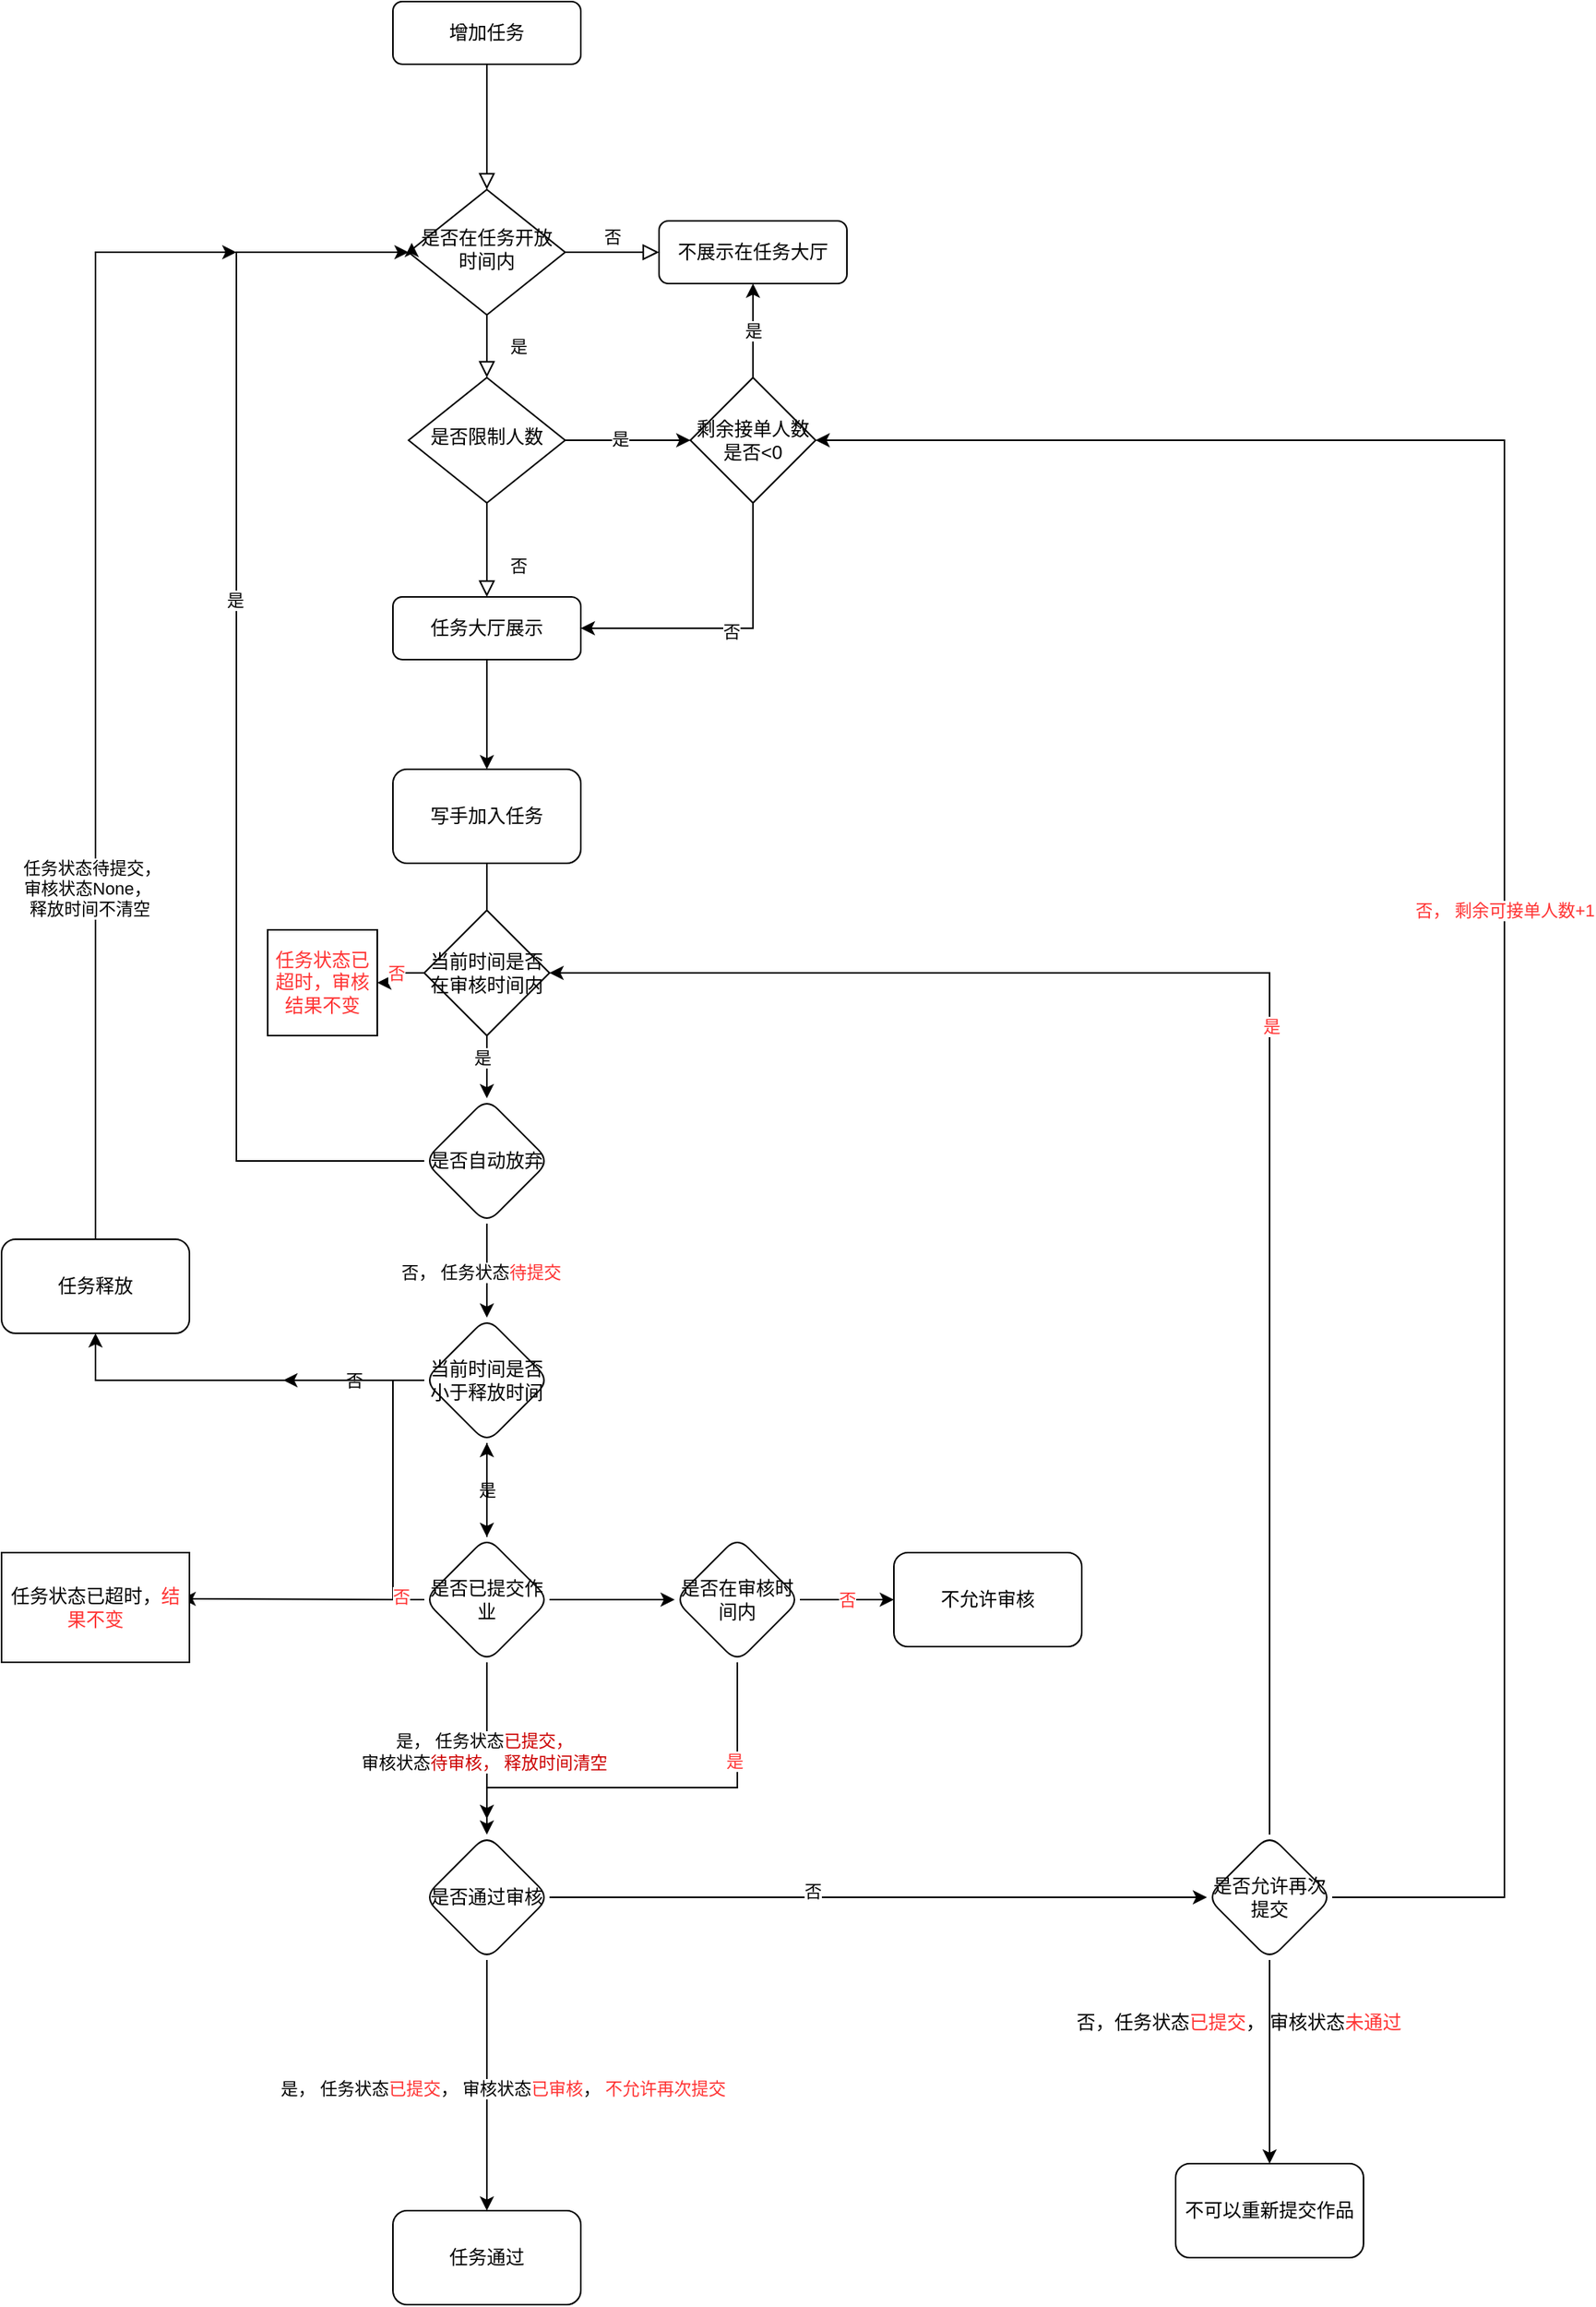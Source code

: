 <mxfile version="16.1.0" type="github">
  <diagram id="C5RBs43oDa-KdzZeNtuy" name="Page-1">
    <mxGraphModel dx="1162" dy="769" grid="1" gridSize="10" guides="1" tooltips="1" connect="1" arrows="1" fold="1" page="1" pageScale="1" pageWidth="827" pageHeight="1169" math="0" shadow="0">
      <root>
        <mxCell id="WIyWlLk6GJQsqaUBKTNV-0" />
        <mxCell id="WIyWlLk6GJQsqaUBKTNV-1" parent="WIyWlLk6GJQsqaUBKTNV-0" />
        <mxCell id="H4f37EzpckaBXg0xdUO8-129" value="" style="endArrow=classic;html=1;rounded=0;fontColor=#FF3333;" edge="1" parent="WIyWlLk6GJQsqaUBKTNV-1">
          <mxGeometry relative="1" as="geometry">
            <mxPoint x="280" y="1070" as="sourcePoint" />
            <mxPoint x="135" y="1069.5" as="targetPoint" />
          </mxGeometry>
        </mxCell>
        <mxCell id="WIyWlLk6GJQsqaUBKTNV-2" value="" style="rounded=0;html=1;jettySize=auto;orthogonalLoop=1;fontSize=11;endArrow=block;endFill=0;endSize=8;strokeWidth=1;shadow=0;labelBackgroundColor=none;edgeStyle=orthogonalEdgeStyle;" parent="WIyWlLk6GJQsqaUBKTNV-1" source="WIyWlLk6GJQsqaUBKTNV-3" target="WIyWlLk6GJQsqaUBKTNV-6" edge="1">
          <mxGeometry relative="1" as="geometry" />
        </mxCell>
        <mxCell id="WIyWlLk6GJQsqaUBKTNV-3" value="增加任务" style="rounded=1;whiteSpace=wrap;html=1;fontSize=12;glass=0;strokeWidth=1;shadow=0;" parent="WIyWlLk6GJQsqaUBKTNV-1" vertex="1">
          <mxGeometry x="270" y="50" width="120" height="40" as="geometry" />
        </mxCell>
        <mxCell id="WIyWlLk6GJQsqaUBKTNV-4" value="是" style="rounded=0;html=1;jettySize=auto;orthogonalLoop=1;fontSize=11;endArrow=block;endFill=0;endSize=8;strokeWidth=1;shadow=0;labelBackgroundColor=none;edgeStyle=orthogonalEdgeStyle;" parent="WIyWlLk6GJQsqaUBKTNV-1" source="WIyWlLk6GJQsqaUBKTNV-6" target="WIyWlLk6GJQsqaUBKTNV-10" edge="1">
          <mxGeometry y="20" relative="1" as="geometry">
            <mxPoint as="offset" />
          </mxGeometry>
        </mxCell>
        <mxCell id="WIyWlLk6GJQsqaUBKTNV-5" value="否" style="edgeStyle=orthogonalEdgeStyle;rounded=0;html=1;jettySize=auto;orthogonalLoop=1;fontSize=11;endArrow=block;endFill=0;endSize=8;strokeWidth=1;shadow=0;labelBackgroundColor=none;" parent="WIyWlLk6GJQsqaUBKTNV-1" source="WIyWlLk6GJQsqaUBKTNV-6" target="WIyWlLk6GJQsqaUBKTNV-7" edge="1">
          <mxGeometry y="10" relative="1" as="geometry">
            <mxPoint as="offset" />
          </mxGeometry>
        </mxCell>
        <mxCell id="WIyWlLk6GJQsqaUBKTNV-6" value="是否在任务开放时间内" style="rhombus;whiteSpace=wrap;html=1;shadow=0;fontFamily=Helvetica;fontSize=12;align=center;strokeWidth=1;spacing=6;spacingTop=-4;" parent="WIyWlLk6GJQsqaUBKTNV-1" vertex="1">
          <mxGeometry x="280" y="170" width="100" height="80" as="geometry" />
        </mxCell>
        <mxCell id="WIyWlLk6GJQsqaUBKTNV-7" value="不展示在任务大厅" style="rounded=1;whiteSpace=wrap;html=1;fontSize=12;glass=0;strokeWidth=1;shadow=0;" parent="WIyWlLk6GJQsqaUBKTNV-1" vertex="1">
          <mxGeometry x="440" y="190" width="120" height="40" as="geometry" />
        </mxCell>
        <mxCell id="WIyWlLk6GJQsqaUBKTNV-8" value="否" style="rounded=0;html=1;jettySize=auto;orthogonalLoop=1;fontSize=11;endArrow=block;endFill=0;endSize=8;strokeWidth=1;shadow=0;labelBackgroundColor=none;edgeStyle=orthogonalEdgeStyle;" parent="WIyWlLk6GJQsqaUBKTNV-1" source="WIyWlLk6GJQsqaUBKTNV-10" target="WIyWlLk6GJQsqaUBKTNV-11" edge="1">
          <mxGeometry x="0.333" y="20" relative="1" as="geometry">
            <mxPoint as="offset" />
          </mxGeometry>
        </mxCell>
        <mxCell id="H4f37EzpckaBXg0xdUO8-9" value="" style="edgeStyle=orthogonalEdgeStyle;rounded=0;orthogonalLoop=1;jettySize=auto;html=1;" edge="1" parent="WIyWlLk6GJQsqaUBKTNV-1" source="WIyWlLk6GJQsqaUBKTNV-10" target="H4f37EzpckaBXg0xdUO8-7">
          <mxGeometry relative="1" as="geometry" />
        </mxCell>
        <mxCell id="H4f37EzpckaBXg0xdUO8-11" value="是" style="edgeLabel;html=1;align=center;verticalAlign=middle;resizable=0;points=[];" vertex="1" connectable="0" parent="H4f37EzpckaBXg0xdUO8-9">
          <mxGeometry x="-0.125" y="1" relative="1" as="geometry">
            <mxPoint as="offset" />
          </mxGeometry>
        </mxCell>
        <mxCell id="WIyWlLk6GJQsqaUBKTNV-10" value="是否限制人数" style="rhombus;whiteSpace=wrap;html=1;shadow=0;fontFamily=Helvetica;fontSize=12;align=center;strokeWidth=1;spacing=6;spacingTop=-4;" parent="WIyWlLk6GJQsqaUBKTNV-1" vertex="1">
          <mxGeometry x="280" y="290" width="100" height="80" as="geometry" />
        </mxCell>
        <mxCell id="H4f37EzpckaBXg0xdUO8-15" value="" style="edgeStyle=orthogonalEdgeStyle;rounded=0;orthogonalLoop=1;jettySize=auto;html=1;" edge="1" parent="WIyWlLk6GJQsqaUBKTNV-1" source="WIyWlLk6GJQsqaUBKTNV-11" target="H4f37EzpckaBXg0xdUO8-14">
          <mxGeometry relative="1" as="geometry" />
        </mxCell>
        <mxCell id="WIyWlLk6GJQsqaUBKTNV-11" value="任务大厅展示" style="rounded=1;whiteSpace=wrap;html=1;fontSize=12;glass=0;strokeWidth=1;shadow=0;" parent="WIyWlLk6GJQsqaUBKTNV-1" vertex="1">
          <mxGeometry x="270" y="430" width="120" height="40" as="geometry" />
        </mxCell>
        <mxCell id="H4f37EzpckaBXg0xdUO8-10" value="是" style="edgeStyle=orthogonalEdgeStyle;rounded=0;orthogonalLoop=1;jettySize=auto;html=1;" edge="1" parent="WIyWlLk6GJQsqaUBKTNV-1" source="H4f37EzpckaBXg0xdUO8-7" target="WIyWlLk6GJQsqaUBKTNV-7">
          <mxGeometry relative="1" as="geometry" />
        </mxCell>
        <mxCell id="H4f37EzpckaBXg0xdUO8-12" style="edgeStyle=orthogonalEdgeStyle;rounded=0;orthogonalLoop=1;jettySize=auto;html=1;entryX=1;entryY=0.5;entryDx=0;entryDy=0;" edge="1" parent="WIyWlLk6GJQsqaUBKTNV-1" source="H4f37EzpckaBXg0xdUO8-7" target="WIyWlLk6GJQsqaUBKTNV-11">
          <mxGeometry relative="1" as="geometry">
            <Array as="points">
              <mxPoint x="500" y="450" />
            </Array>
          </mxGeometry>
        </mxCell>
        <mxCell id="H4f37EzpckaBXg0xdUO8-13" value="否" style="edgeLabel;html=1;align=center;verticalAlign=middle;resizable=0;points=[];" vertex="1" connectable="0" parent="H4f37EzpckaBXg0xdUO8-12">
          <mxGeometry x="-0.011" y="2" relative="1" as="geometry">
            <mxPoint as="offset" />
          </mxGeometry>
        </mxCell>
        <mxCell id="H4f37EzpckaBXg0xdUO8-7" value="剩余接单人数是否&amp;lt;0" style="rhombus;whiteSpace=wrap;html=1;" vertex="1" parent="WIyWlLk6GJQsqaUBKTNV-1">
          <mxGeometry x="460" y="290" width="80" height="80" as="geometry" />
        </mxCell>
        <mxCell id="H4f37EzpckaBXg0xdUO8-22" value="" style="edgeStyle=orthogonalEdgeStyle;rounded=0;orthogonalLoop=1;jettySize=auto;html=1;startArrow=none;" edge="1" parent="WIyWlLk6GJQsqaUBKTNV-1" source="H4f37EzpckaBXg0xdUO8-86" target="H4f37EzpckaBXg0xdUO8-21">
          <mxGeometry relative="1" as="geometry" />
        </mxCell>
        <mxCell id="H4f37EzpckaBXg0xdUO8-88" value="是" style="edgeLabel;html=1;align=center;verticalAlign=middle;resizable=0;points=[];fontColor=#000000;" vertex="1" connectable="0" parent="H4f37EzpckaBXg0xdUO8-22">
          <mxGeometry x="-0.3" y="-3" relative="1" as="geometry">
            <mxPoint as="offset" />
          </mxGeometry>
        </mxCell>
        <mxCell id="H4f37EzpckaBXg0xdUO8-14" value="写手加入任务" style="whiteSpace=wrap;html=1;rounded=1;glass=0;strokeWidth=1;shadow=0;" vertex="1" parent="WIyWlLk6GJQsqaUBKTNV-1">
          <mxGeometry x="270" y="540" width="120" height="60" as="geometry" />
        </mxCell>
        <mxCell id="H4f37EzpckaBXg0xdUO8-31" value="" style="edgeStyle=orthogonalEdgeStyle;rounded=0;orthogonalLoop=1;jettySize=auto;html=1;entryX=0;entryY=0.5;entryDx=0;entryDy=0;" edge="1" parent="WIyWlLk6GJQsqaUBKTNV-1" source="H4f37EzpckaBXg0xdUO8-21" target="WIyWlLk6GJQsqaUBKTNV-6">
          <mxGeometry relative="1" as="geometry">
            <mxPoint x="150" y="220" as="targetPoint" />
            <Array as="points">
              <mxPoint x="170" y="790" />
              <mxPoint x="170" y="210" />
            </Array>
          </mxGeometry>
        </mxCell>
        <mxCell id="H4f37EzpckaBXg0xdUO8-32" value="是" style="edgeLabel;html=1;align=center;verticalAlign=middle;resizable=0;points=[];" vertex="1" connectable="0" parent="H4f37EzpckaBXg0xdUO8-31">
          <mxGeometry x="0.181" y="1" relative="1" as="geometry">
            <mxPoint as="offset" />
          </mxGeometry>
        </mxCell>
        <mxCell id="H4f37EzpckaBXg0xdUO8-34" value="" style="edgeStyle=orthogonalEdgeStyle;rounded=0;orthogonalLoop=1;jettySize=auto;html=1;fontColor=#FF3333;" edge="1" parent="WIyWlLk6GJQsqaUBKTNV-1" source="H4f37EzpckaBXg0xdUO8-21" target="H4f37EzpckaBXg0xdUO8-33">
          <mxGeometry relative="1" as="geometry" />
        </mxCell>
        <mxCell id="H4f37EzpckaBXg0xdUO8-35" value="&lt;span style=&quot;color: rgb(0 , 0 , 0)&quot;&gt;否， 任务状态&lt;/span&gt;&lt;font color=&quot;#ff3333&quot;&gt;待提交&lt;/font&gt;" style="edgeLabel;html=1;align=center;verticalAlign=middle;resizable=0;points=[];fontColor=#FF3333;" vertex="1" connectable="0" parent="H4f37EzpckaBXg0xdUO8-34">
          <mxGeometry x="0.025" y="-4" relative="1" as="geometry">
            <mxPoint as="offset" />
          </mxGeometry>
        </mxCell>
        <mxCell id="H4f37EzpckaBXg0xdUO8-21" value="是否自动放弃" style="rhombus;whiteSpace=wrap;html=1;rounded=1;glass=0;strokeWidth=1;shadow=0;" vertex="1" parent="WIyWlLk6GJQsqaUBKTNV-1">
          <mxGeometry x="290" y="750" width="80" height="80" as="geometry" />
        </mxCell>
        <mxCell id="H4f37EzpckaBXg0xdUO8-27" style="edgeStyle=orthogonalEdgeStyle;rounded=0;orthogonalLoop=1;jettySize=auto;html=1;exitX=0;exitY=0.5;exitDx=0;exitDy=0;entryX=0.02;entryY=0.425;entryDx=0;entryDy=0;entryPerimeter=0;" edge="1" parent="WIyWlLk6GJQsqaUBKTNV-1" source="WIyWlLk6GJQsqaUBKTNV-6" target="WIyWlLk6GJQsqaUBKTNV-6">
          <mxGeometry relative="1" as="geometry" />
        </mxCell>
        <mxCell id="H4f37EzpckaBXg0xdUO8-47" value="是" style="edgeStyle=orthogonalEdgeStyle;rounded=0;orthogonalLoop=1;jettySize=auto;html=1;fontColor=#000000;" edge="1" parent="WIyWlLk6GJQsqaUBKTNV-1" source="H4f37EzpckaBXg0xdUO8-33" target="H4f37EzpckaBXg0xdUO8-46">
          <mxGeometry relative="1" as="geometry" />
        </mxCell>
        <mxCell id="H4f37EzpckaBXg0xdUO8-63" value="" style="edgeStyle=orthogonalEdgeStyle;rounded=0;orthogonalLoop=1;jettySize=auto;html=1;fontColor=#000000;entryX=0.5;entryY=1;entryDx=0;entryDy=0;" edge="1" parent="WIyWlLk6GJQsqaUBKTNV-1" source="H4f37EzpckaBXg0xdUO8-33" target="H4f37EzpckaBXg0xdUO8-62">
          <mxGeometry relative="1" as="geometry">
            <mxPoint x="200" y="1070" as="targetPoint" />
            <Array as="points">
              <mxPoint x="80" y="930" />
            </Array>
          </mxGeometry>
        </mxCell>
        <mxCell id="H4f37EzpckaBXg0xdUO8-71" value="否" style="edgeLabel;html=1;align=center;verticalAlign=middle;resizable=0;points=[];fontColor=#000000;" vertex="1" connectable="0" parent="H4f37EzpckaBXg0xdUO8-63">
          <mxGeometry x="-0.624" relative="1" as="geometry">
            <mxPoint as="offset" />
          </mxGeometry>
        </mxCell>
        <mxCell id="H4f37EzpckaBXg0xdUO8-33" value="当前时间是否小于释放时间" style="rhombus;whiteSpace=wrap;html=1;rounded=1;glass=0;strokeWidth=1;shadow=0;" vertex="1" parent="WIyWlLk6GJQsqaUBKTNV-1">
          <mxGeometry x="290" y="890" width="80" height="80" as="geometry" />
        </mxCell>
        <mxCell id="H4f37EzpckaBXg0xdUO8-52" value="" style="edgeStyle=orthogonalEdgeStyle;rounded=0;orthogonalLoop=1;jettySize=auto;html=1;fontColor=#CC0000;" edge="1" parent="WIyWlLk6GJQsqaUBKTNV-1" source="H4f37EzpckaBXg0xdUO8-46" target="H4f37EzpckaBXg0xdUO8-51">
          <mxGeometry relative="1" as="geometry" />
        </mxCell>
        <mxCell id="H4f37EzpckaBXg0xdUO8-53" value="&lt;span style=&quot;color: rgb(0 , 0 , 0)&quot;&gt;是， 任务状态&lt;/span&gt;&lt;font color=&quot;#cc0000&quot;&gt;已提交， &lt;br&gt;&lt;/font&gt;&lt;font color=&quot;#000000&quot;&gt;审核状态&lt;/font&gt;&lt;font color=&quot;#cc0000&quot;&gt;待审核， 释放时间清空&lt;/font&gt;" style="edgeLabel;html=1;align=center;verticalAlign=middle;resizable=0;points=[];fontColor=#CC0000;" vertex="1" connectable="0" parent="H4f37EzpckaBXg0xdUO8-52">
          <mxGeometry x="0.025" y="-2" relative="1" as="geometry">
            <mxPoint as="offset" />
          </mxGeometry>
        </mxCell>
        <mxCell id="H4f37EzpckaBXg0xdUO8-69" value="" style="edgeStyle=orthogonalEdgeStyle;rounded=0;orthogonalLoop=1;jettySize=auto;html=1;fontColor=#000000;" edge="1" parent="WIyWlLk6GJQsqaUBKTNV-1" source="H4f37EzpckaBXg0xdUO8-46">
          <mxGeometry relative="1" as="geometry">
            <mxPoint x="200" y="930" as="targetPoint" />
            <Array as="points">
              <mxPoint x="270" y="1070" />
              <mxPoint x="270" y="930" />
            </Array>
          </mxGeometry>
        </mxCell>
        <mxCell id="H4f37EzpckaBXg0xdUO8-124" value="否" style="edgeLabel;html=1;align=center;verticalAlign=middle;resizable=0;points=[];fontColor=#FF3333;" vertex="1" connectable="0" parent="H4f37EzpckaBXg0xdUO8-69">
          <mxGeometry x="-0.87" y="-2" relative="1" as="geometry">
            <mxPoint as="offset" />
          </mxGeometry>
        </mxCell>
        <mxCell id="H4f37EzpckaBXg0xdUO8-135" value="" style="edgeStyle=orthogonalEdgeStyle;rounded=0;orthogonalLoop=1;jettySize=auto;html=1;fontColor=#FF3333;" edge="1" parent="WIyWlLk6GJQsqaUBKTNV-1" source="H4f37EzpckaBXg0xdUO8-46" target="H4f37EzpckaBXg0xdUO8-33">
          <mxGeometry relative="1" as="geometry" />
        </mxCell>
        <mxCell id="H4f37EzpckaBXg0xdUO8-148" value="" style="edgeStyle=orthogonalEdgeStyle;rounded=0;orthogonalLoop=1;jettySize=auto;html=1;fontColor=#FF3333;" edge="1" parent="WIyWlLk6GJQsqaUBKTNV-1" source="H4f37EzpckaBXg0xdUO8-46" target="H4f37EzpckaBXg0xdUO8-147">
          <mxGeometry relative="1" as="geometry" />
        </mxCell>
        <mxCell id="H4f37EzpckaBXg0xdUO8-46" value="是否已提交作业" style="rhombus;whiteSpace=wrap;html=1;rounded=1;glass=0;strokeWidth=1;shadow=0;" vertex="1" parent="WIyWlLk6GJQsqaUBKTNV-1">
          <mxGeometry x="290" y="1030" width="80" height="80" as="geometry" />
        </mxCell>
        <mxCell id="H4f37EzpckaBXg0xdUO8-57" value="" style="edgeStyle=orthogonalEdgeStyle;rounded=0;orthogonalLoop=1;jettySize=auto;html=1;fontColor=#000000;" edge="1" parent="WIyWlLk6GJQsqaUBKTNV-1" source="H4f37EzpckaBXg0xdUO8-51" target="H4f37EzpckaBXg0xdUO8-56">
          <mxGeometry relative="1" as="geometry" />
        </mxCell>
        <mxCell id="H4f37EzpckaBXg0xdUO8-58" value="是， 任务状态&lt;font color=&quot;#ff3333&quot;&gt;已提交&lt;/font&gt;， 审核状态&lt;font color=&quot;#ff3333&quot;&gt;已审核&lt;/font&gt;， &lt;font color=&quot;#ff3333&quot;&gt;不允许再次提交&lt;/font&gt;" style="edgeLabel;html=1;align=center;verticalAlign=middle;resizable=0;points=[];fontColor=#000000;" vertex="1" connectable="0" parent="H4f37EzpckaBXg0xdUO8-57">
          <mxGeometry x="0.022" y="-3" relative="1" as="geometry">
            <mxPoint x="13" as="offset" />
          </mxGeometry>
        </mxCell>
        <mxCell id="H4f37EzpckaBXg0xdUO8-77" value="" style="edgeStyle=orthogonalEdgeStyle;rounded=0;orthogonalLoop=1;jettySize=auto;html=1;fontColor=#000000;" edge="1" parent="WIyWlLk6GJQsqaUBKTNV-1" source="H4f37EzpckaBXg0xdUO8-51" target="H4f37EzpckaBXg0xdUO8-76">
          <mxGeometry relative="1" as="geometry" />
        </mxCell>
        <mxCell id="H4f37EzpckaBXg0xdUO8-78" value="否" style="edgeLabel;html=1;align=center;verticalAlign=middle;resizable=0;points=[];fontColor=#000000;" vertex="1" connectable="0" parent="H4f37EzpckaBXg0xdUO8-77">
          <mxGeometry x="-0.2" y="4" relative="1" as="geometry">
            <mxPoint as="offset" />
          </mxGeometry>
        </mxCell>
        <mxCell id="H4f37EzpckaBXg0xdUO8-51" value="是否通过审核" style="rhombus;whiteSpace=wrap;html=1;rounded=1;glass=0;strokeWidth=1;shadow=0;" vertex="1" parent="WIyWlLk6GJQsqaUBKTNV-1">
          <mxGeometry x="290" y="1220" width="80" height="80" as="geometry" />
        </mxCell>
        <mxCell id="H4f37EzpckaBXg0xdUO8-56" value="任务通过" style="whiteSpace=wrap;html=1;rounded=1;glass=0;strokeWidth=1;shadow=0;" vertex="1" parent="WIyWlLk6GJQsqaUBKTNV-1">
          <mxGeometry x="270" y="1460" width="120" height="60" as="geometry" />
        </mxCell>
        <mxCell id="H4f37EzpckaBXg0xdUO8-65" value="" style="edgeStyle=orthogonalEdgeStyle;rounded=0;orthogonalLoop=1;jettySize=auto;html=1;fontColor=#000000;" edge="1" parent="WIyWlLk6GJQsqaUBKTNV-1" source="H4f37EzpckaBXg0xdUO8-62">
          <mxGeometry relative="1" as="geometry">
            <mxPoint x="170" y="210" as="targetPoint" />
            <Array as="points">
              <mxPoint x="80" y="210" />
            </Array>
          </mxGeometry>
        </mxCell>
        <mxCell id="H4f37EzpckaBXg0xdUO8-66" value="&amp;nbsp;任务状态待提交， &lt;br&gt;审核状态None，&amp;nbsp;&lt;br&gt;释放时间不清空" style="edgeLabel;html=1;align=center;verticalAlign=middle;resizable=0;points=[];fontColor=#000000;" vertex="1" connectable="0" parent="H4f37EzpckaBXg0xdUO8-65">
          <mxGeometry x="-0.378" y="4" relative="1" as="geometry">
            <mxPoint as="offset" />
          </mxGeometry>
        </mxCell>
        <mxCell id="H4f37EzpckaBXg0xdUO8-62" value="任务释放" style="whiteSpace=wrap;html=1;rounded=1;glass=0;strokeWidth=1;shadow=0;" vertex="1" parent="WIyWlLk6GJQsqaUBKTNV-1">
          <mxGeometry x="20" y="840" width="120" height="60" as="geometry" />
        </mxCell>
        <mxCell id="H4f37EzpckaBXg0xdUO8-80" value="" style="edgeStyle=orthogonalEdgeStyle;rounded=0;orthogonalLoop=1;jettySize=auto;html=1;fontColor=#000000;" edge="1" parent="WIyWlLk6GJQsqaUBKTNV-1" source="H4f37EzpckaBXg0xdUO8-76" target="H4f37EzpckaBXg0xdUO8-79">
          <mxGeometry relative="1" as="geometry" />
        </mxCell>
        <mxCell id="H4f37EzpckaBXg0xdUO8-137" value="" style="edgeStyle=orthogonalEdgeStyle;rounded=0;orthogonalLoop=1;jettySize=auto;html=1;fontColor=#FF3333;entryX=1;entryY=0.5;entryDx=0;entryDy=0;" edge="1" parent="WIyWlLk6GJQsqaUBKTNV-1" source="H4f37EzpckaBXg0xdUO8-76" target="H4f37EzpckaBXg0xdUO8-86">
          <mxGeometry relative="1" as="geometry">
            <mxPoint x="830" y="1130" as="targetPoint" />
            <Array as="points">
              <mxPoint x="830" y="670" />
            </Array>
          </mxGeometry>
        </mxCell>
        <mxCell id="H4f37EzpckaBXg0xdUO8-138" value="是" style="edgeLabel;html=1;align=center;verticalAlign=middle;resizable=0;points=[];fontColor=#FF3333;" vertex="1" connectable="0" parent="H4f37EzpckaBXg0xdUO8-137">
          <mxGeometry x="0.022" y="-1" relative="1" as="geometry">
            <mxPoint as="offset" />
          </mxGeometry>
        </mxCell>
        <mxCell id="H4f37EzpckaBXg0xdUO8-146" value="否， 剩余可接单人数+1" style="edgeStyle=orthogonalEdgeStyle;rounded=0;orthogonalLoop=1;jettySize=auto;html=1;fontColor=#FF3333;entryX=1;entryY=0.5;entryDx=0;entryDy=0;" edge="1" parent="WIyWlLk6GJQsqaUBKTNV-1" source="H4f37EzpckaBXg0xdUO8-76" target="H4f37EzpckaBXg0xdUO8-7">
          <mxGeometry relative="1" as="geometry">
            <mxPoint x="930" y="1260" as="targetPoint" />
            <Array as="points">
              <mxPoint x="980" y="1260" />
              <mxPoint x="980" y="330" />
            </Array>
          </mxGeometry>
        </mxCell>
        <mxCell id="H4f37EzpckaBXg0xdUO8-76" value="是否允许再次提交" style="rhombus;whiteSpace=wrap;html=1;rounded=1;glass=0;strokeWidth=1;shadow=0;" vertex="1" parent="WIyWlLk6GJQsqaUBKTNV-1">
          <mxGeometry x="790" y="1220" width="80" height="80" as="geometry" />
        </mxCell>
        <mxCell id="H4f37EzpckaBXg0xdUO8-79" value="不可以重新提交作品" style="whiteSpace=wrap;html=1;rounded=1;glass=0;strokeWidth=1;shadow=0;" vertex="1" parent="WIyWlLk6GJQsqaUBKTNV-1">
          <mxGeometry x="770" y="1430" width="120" height="60" as="geometry" />
        </mxCell>
        <mxCell id="H4f37EzpckaBXg0xdUO8-81" value="否，&lt;span&gt;任务状态&lt;/span&gt;&lt;font color=&quot;#ff3333&quot;&gt;已提交&lt;/font&gt;&lt;span&gt;， 审核状态&lt;/span&gt;&lt;font color=&quot;#ff3333&quot;&gt;未通过&lt;/font&gt;" style="text;html=1;align=center;verticalAlign=middle;resizable=0;points=[];autosize=1;strokeColor=none;fillColor=none;fontColor=#000000;" vertex="1" parent="WIyWlLk6GJQsqaUBKTNV-1">
          <mxGeometry x="700" y="1330" width="220" height="20" as="geometry" />
        </mxCell>
        <mxCell id="H4f37EzpckaBXg0xdUO8-144" value="否" style="edgeStyle=orthogonalEdgeStyle;rounded=0;orthogonalLoop=1;jettySize=auto;html=1;fontColor=#FF3333;" edge="1" parent="WIyWlLk6GJQsqaUBKTNV-1" source="H4f37EzpckaBXg0xdUO8-86" target="H4f37EzpckaBXg0xdUO8-143">
          <mxGeometry relative="1" as="geometry" />
        </mxCell>
        <mxCell id="H4f37EzpckaBXg0xdUO8-86" value="&lt;font color=&quot;#000000&quot;&gt;当前时间是否在审核时间内&lt;/font&gt;" style="rhombus;whiteSpace=wrap;html=1;fontColor=#FF3333;" vertex="1" parent="WIyWlLk6GJQsqaUBKTNV-1">
          <mxGeometry x="290" y="630" width="80" height="80" as="geometry" />
        </mxCell>
        <mxCell id="H4f37EzpckaBXg0xdUO8-87" value="" style="edgeStyle=orthogonalEdgeStyle;rounded=0;orthogonalLoop=1;jettySize=auto;html=1;endArrow=none;" edge="1" parent="WIyWlLk6GJQsqaUBKTNV-1" source="H4f37EzpckaBXg0xdUO8-14" target="H4f37EzpckaBXg0xdUO8-86">
          <mxGeometry relative="1" as="geometry">
            <mxPoint x="330" y="600" as="sourcePoint" />
            <mxPoint x="330" y="710" as="targetPoint" />
          </mxGeometry>
        </mxCell>
        <mxCell id="H4f37EzpckaBXg0xdUO8-122" value="&lt;span style=&quot;color: rgb(0 , 0 , 0)&quot;&gt;任务状态已超时，&lt;/span&gt;结果不变" style="whiteSpace=wrap;html=1;fontColor=#FF3333;" vertex="1" parent="WIyWlLk6GJQsqaUBKTNV-1">
          <mxGeometry x="20" y="1040" width="120" height="70" as="geometry" />
        </mxCell>
        <mxCell id="H4f37EzpckaBXg0xdUO8-143" value="任务状态已超时，审核结果不变" style="whiteSpace=wrap;html=1;fontColor=#FF3333;" vertex="1" parent="WIyWlLk6GJQsqaUBKTNV-1">
          <mxGeometry x="190" y="642.5" width="70" height="67.5" as="geometry" />
        </mxCell>
        <mxCell id="H4f37EzpckaBXg0xdUO8-150" value="" style="edgeStyle=orthogonalEdgeStyle;rounded=0;orthogonalLoop=1;jettySize=auto;html=1;fontColor=#FF3333;" edge="1" parent="WIyWlLk6GJQsqaUBKTNV-1" source="H4f37EzpckaBXg0xdUO8-147">
          <mxGeometry relative="1" as="geometry">
            <mxPoint x="330" y="1210" as="targetPoint" />
            <Array as="points">
              <mxPoint x="490" y="1190" />
              <mxPoint x="330" y="1190" />
            </Array>
          </mxGeometry>
        </mxCell>
        <mxCell id="H4f37EzpckaBXg0xdUO8-151" value="是" style="edgeLabel;html=1;align=center;verticalAlign=middle;resizable=0;points=[];fontColor=#FF3333;" vertex="1" connectable="0" parent="H4f37EzpckaBXg0xdUO8-150">
          <mxGeometry x="-0.52" y="-2" relative="1" as="geometry">
            <mxPoint as="offset" />
          </mxGeometry>
        </mxCell>
        <mxCell id="H4f37EzpckaBXg0xdUO8-153" value="否" style="edgeStyle=orthogonalEdgeStyle;rounded=0;orthogonalLoop=1;jettySize=auto;html=1;fontColor=#FF3333;" edge="1" parent="WIyWlLk6GJQsqaUBKTNV-1" source="H4f37EzpckaBXg0xdUO8-147" target="H4f37EzpckaBXg0xdUO8-152">
          <mxGeometry relative="1" as="geometry" />
        </mxCell>
        <mxCell id="H4f37EzpckaBXg0xdUO8-147" value="是否在审核时间内" style="rhombus;whiteSpace=wrap;html=1;rounded=1;glass=0;strokeWidth=1;shadow=0;" vertex="1" parent="WIyWlLk6GJQsqaUBKTNV-1">
          <mxGeometry x="450" y="1030" width="80" height="80" as="geometry" />
        </mxCell>
        <mxCell id="H4f37EzpckaBXg0xdUO8-152" value="不允许审核" style="whiteSpace=wrap;html=1;rounded=1;glass=0;strokeWidth=1;shadow=0;" vertex="1" parent="WIyWlLk6GJQsqaUBKTNV-1">
          <mxGeometry x="590" y="1040" width="120" height="60" as="geometry" />
        </mxCell>
      </root>
    </mxGraphModel>
  </diagram>
</mxfile>
